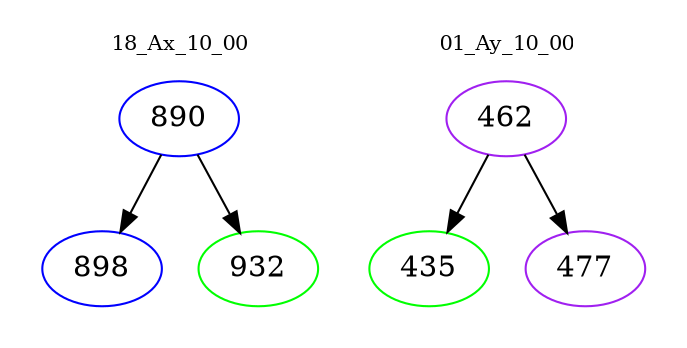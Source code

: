 digraph{
subgraph cluster_0 {
color = white
label = "18_Ax_10_00";
fontsize=10;
T0_890 [label="890", color="blue"]
T0_890 -> T0_898 [color="black"]
T0_898 [label="898", color="blue"]
T0_890 -> T0_932 [color="black"]
T0_932 [label="932", color="green"]
}
subgraph cluster_1 {
color = white
label = "01_Ay_10_00";
fontsize=10;
T1_462 [label="462", color="purple"]
T1_462 -> T1_435 [color="black"]
T1_435 [label="435", color="green"]
T1_462 -> T1_477 [color="black"]
T1_477 [label="477", color="purple"]
}
}
